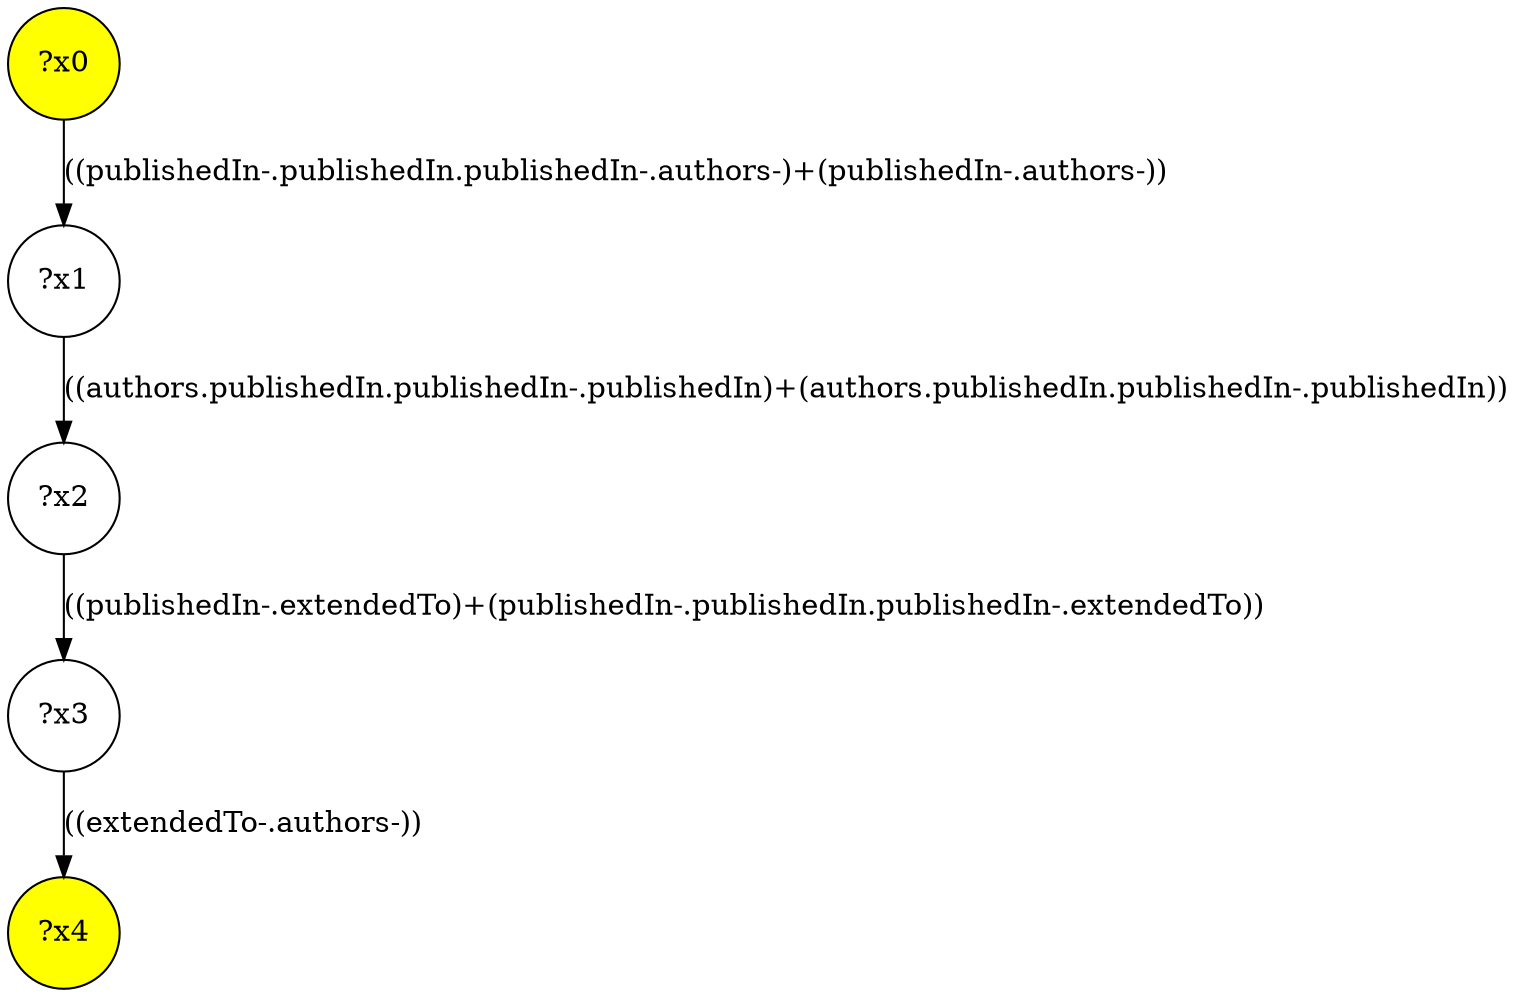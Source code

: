 digraph g {
	x0 [fillcolor="yellow", style="filled," shape=circle, label="?x0"];
	x4 [fillcolor="yellow", style="filled," shape=circle, label="?x4"];
	x1 [shape=circle, label="?x1"];
	x0 -> x1 [label="((publishedIn-.publishedIn.publishedIn-.authors-)+(publishedIn-.authors-))"];
	x2 [shape=circle, label="?x2"];
	x1 -> x2 [label="((authors.publishedIn.publishedIn-.publishedIn)+(authors.publishedIn.publishedIn-.publishedIn))"];
	x3 [shape=circle, label="?x3"];
	x2 -> x3 [label="((publishedIn-.extendedTo)+(publishedIn-.publishedIn.publishedIn-.extendedTo))"];
	x3 -> x4 [label="((extendedTo-.authors-))"];
}
